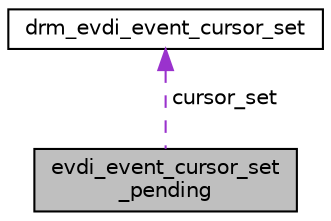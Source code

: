 digraph "evdi_event_cursor_set_pending"
{
 // LATEX_PDF_SIZE
  edge [fontname="Helvetica",fontsize="10",labelfontname="Helvetica",labelfontsize="10"];
  node [fontname="Helvetica",fontsize="10",shape=record];
  Node1 [label="evdi_event_cursor_set\l_pending",height=0.2,width=0.4,color="black", fillcolor="grey75", style="filled", fontcolor="black",tooltip=" "];
  Node2 -> Node1 [dir="back",color="darkorchid3",fontsize="10",style="dashed",label=" cursor_set" ,fontname="Helvetica"];
  Node2 [label="drm_evdi_event_cursor_set",height=0.2,width=0.4,color="black", fillcolor="white", style="filled",URL="$structdrm__evdi__event__cursor__set.html",tooltip=" "];
}
